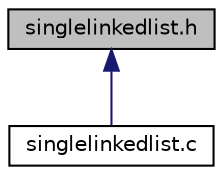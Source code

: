 digraph "singlelinkedlist.h"
{
  edge [fontname="Helvetica",fontsize="10",labelfontname="Helvetica",labelfontsize="10"];
  node [fontname="Helvetica",fontsize="10",shape=record];
  Node1 [label="singlelinkedlist.h",height=0.2,width=0.4,color="black", fillcolor="grey75", style="filled", fontcolor="black"];
  Node1 -> Node2 [dir="back",color="midnightblue",fontsize="10",style="solid",fontname="Helvetica"];
  Node2 [label="singlelinkedlist.c",height=0.2,width=0.4,color="black", fillcolor="white", style="filled",URL="$singlelinkedlist_8c.html",tooltip="Contains implementation of the functions declared in singlelinkedlist.h. "];
}
